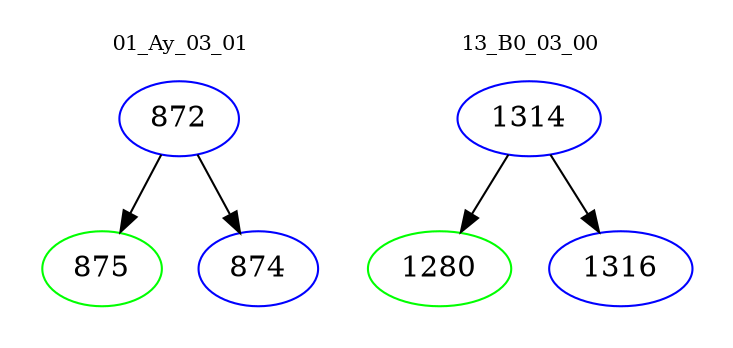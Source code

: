 digraph{
subgraph cluster_0 {
color = white
label = "01_Ay_03_01";
fontsize=10;
T0_872 [label="872", color="blue"]
T0_872 -> T0_875 [color="black"]
T0_875 [label="875", color="green"]
T0_872 -> T0_874 [color="black"]
T0_874 [label="874", color="blue"]
}
subgraph cluster_1 {
color = white
label = "13_B0_03_00";
fontsize=10;
T1_1314 [label="1314", color="blue"]
T1_1314 -> T1_1280 [color="black"]
T1_1280 [label="1280", color="green"]
T1_1314 -> T1_1316 [color="black"]
T1_1316 [label="1316", color="blue"]
}
}
